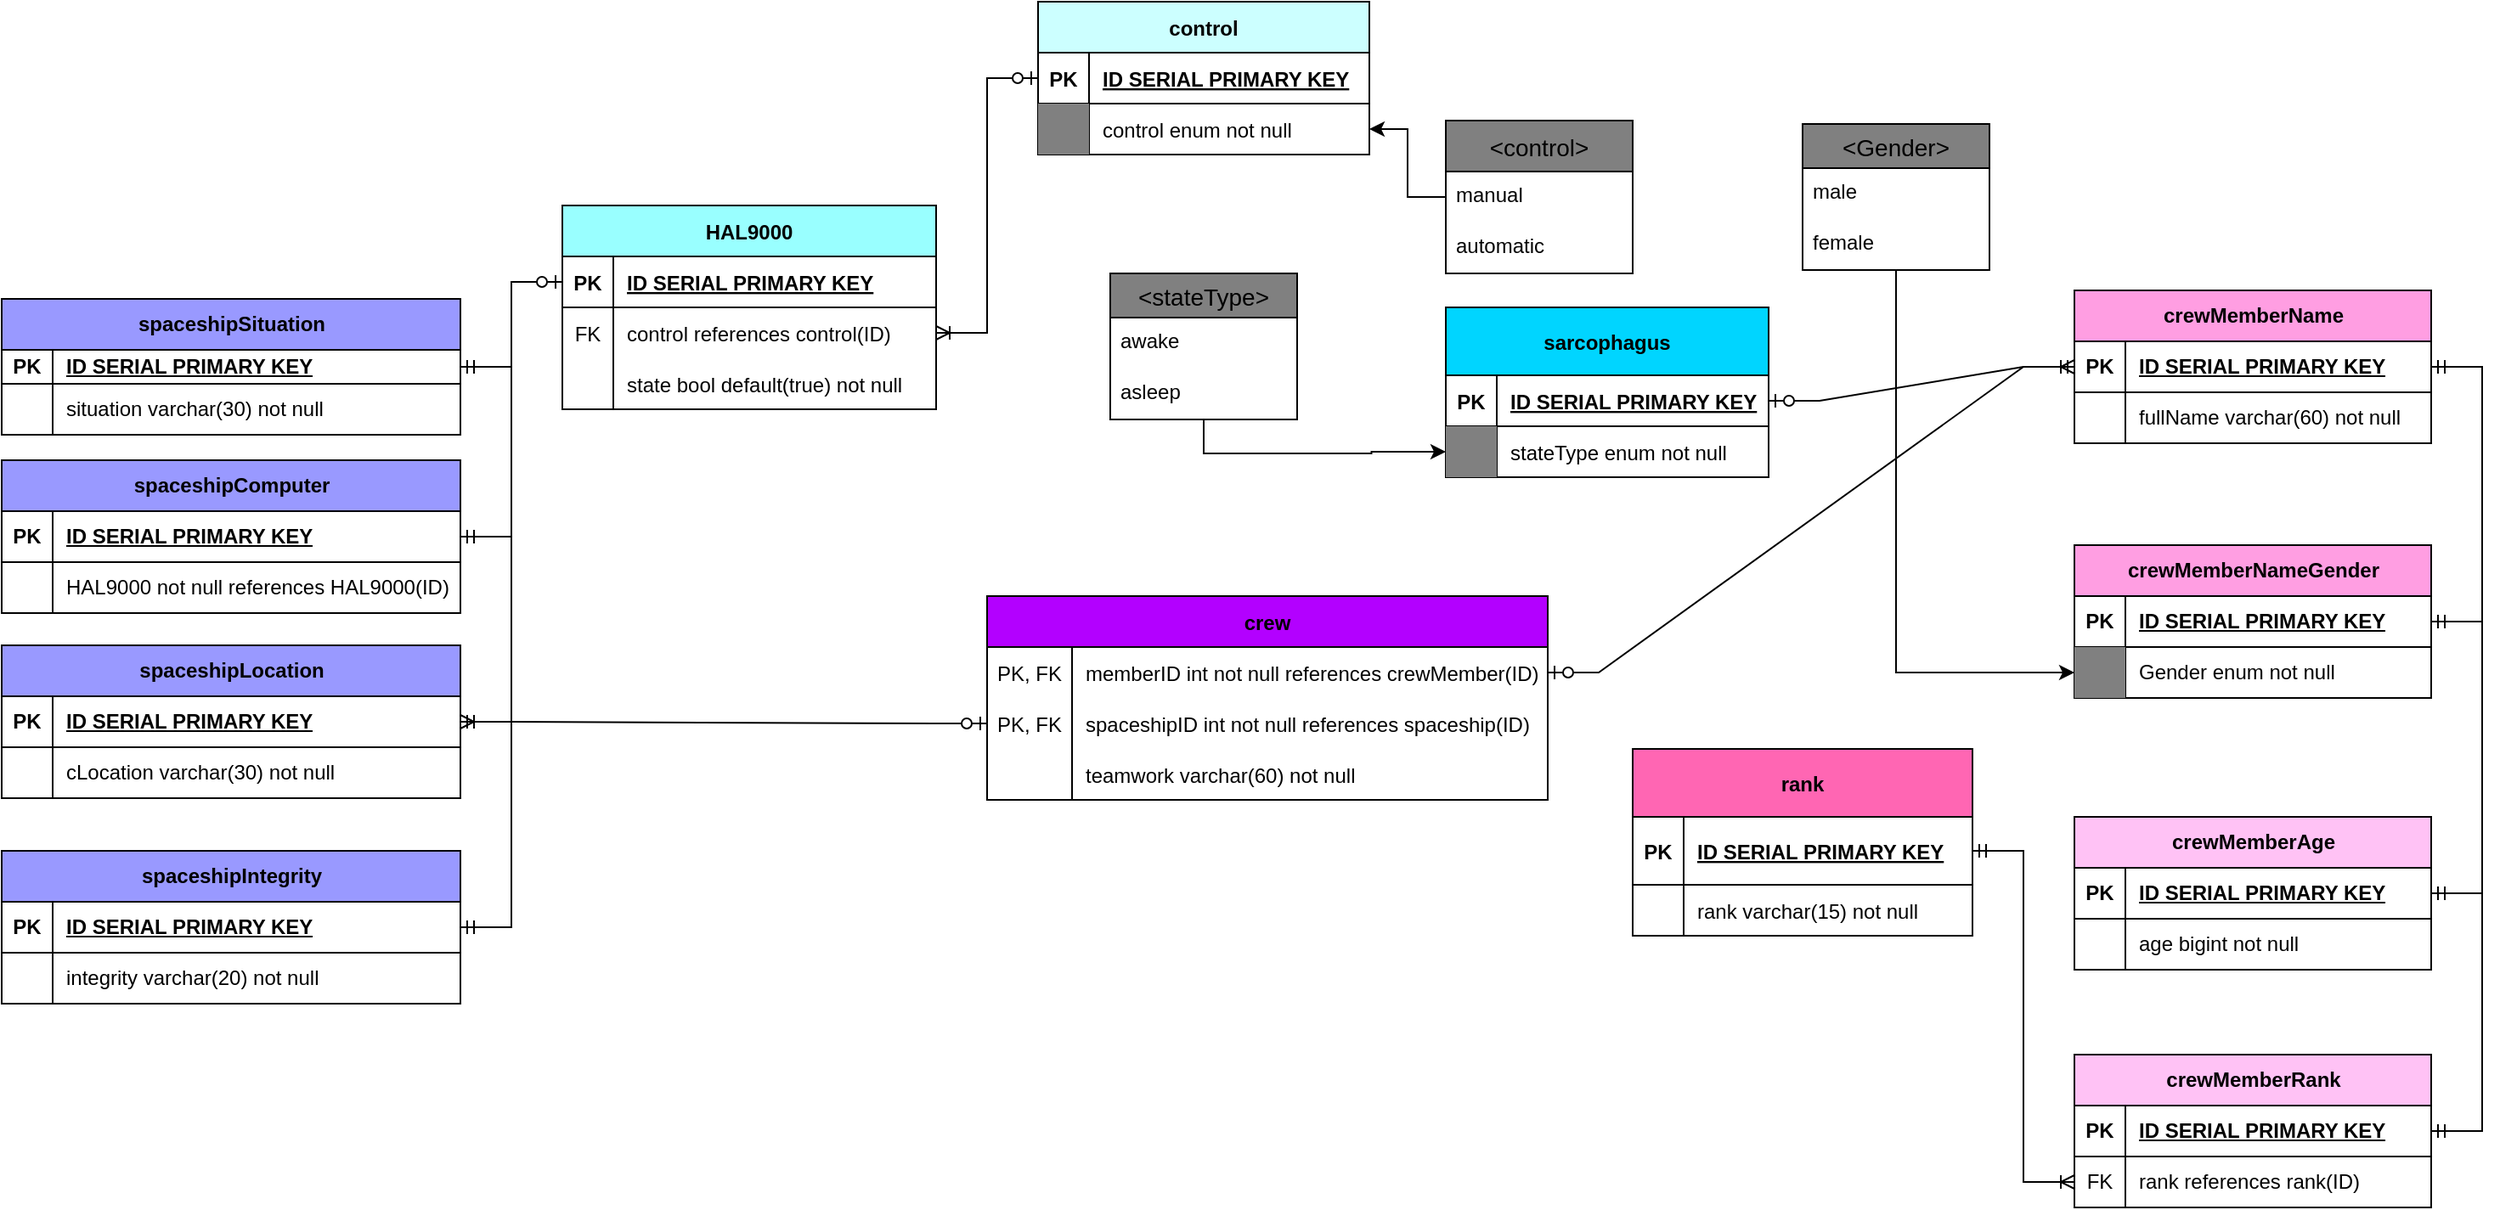 <mxfile version="21.3.0" type="device">
  <diagram id="R2lEEEUBdFMjLlhIrx00" name="Page-1">
    <mxGraphModel dx="2835" dy="832" grid="1" gridSize="10" guides="1" tooltips="1" connect="1" arrows="1" fold="1" page="1" pageScale="1" pageWidth="850" pageHeight="1100" math="0" shadow="0" extFonts="Permanent Marker^https://fonts.googleapis.com/css?family=Permanent+Marker">
      <root>
        <mxCell id="0" />
        <mxCell id="1" parent="0" />
        <mxCell id="6zVfdoPneN80w115DaWG-91" style="edgeStyle=orthogonalEdgeStyle;rounded=0;orthogonalLoop=1;jettySize=auto;html=1;" parent="1" source="xZhlTo-qAbTUf7NO9jNa-7" target="S20peCg9NnDecUwZ20Q3-30" edge="1">
          <mxGeometry relative="1" as="geometry">
            <mxPoint x="540.0" y="375" as="targetPoint" />
          </mxGeometry>
        </mxCell>
        <mxCell id="xZhlTo-qAbTUf7NO9jNa-7" value="&lt;Gender&gt;" style="swimlane;fontStyle=0;childLayout=stackLayout;horizontal=1;startSize=26;horizontalStack=0;resizeParent=1;resizeParentMax=0;resizeLast=0;collapsible=1;marginBottom=0;align=center;fontSize=14;fillColor=#808080;" parent="1" vertex="1">
          <mxGeometry x="380" y="172" width="110" height="86" as="geometry" />
        </mxCell>
        <mxCell id="xZhlTo-qAbTUf7NO9jNa-8" value="male" style="text;strokeColor=none;fillColor=none;spacingLeft=4;spacingRight=4;overflow=hidden;rotatable=0;points=[[0,0.5],[1,0.5]];portConstraint=eastwest;fontSize=12;" parent="xZhlTo-qAbTUf7NO9jNa-7" vertex="1">
          <mxGeometry y="26" width="110" height="30" as="geometry" />
        </mxCell>
        <mxCell id="xZhlTo-qAbTUf7NO9jNa-9" value="female" style="text;strokeColor=none;fillColor=none;spacingLeft=4;spacingRight=4;overflow=hidden;rotatable=0;points=[[0,0.5],[1,0.5]];portConstraint=eastwest;fontSize=12;" parent="xZhlTo-qAbTUf7NO9jNa-7" vertex="1">
          <mxGeometry y="56" width="110" height="30" as="geometry" />
        </mxCell>
        <mxCell id="xZhlTo-qAbTUf7NO9jNa-10" value="&lt;control&gt;" style="swimlane;fontStyle=0;childLayout=stackLayout;horizontal=1;startSize=30;horizontalStack=0;resizeParent=1;resizeParentMax=0;resizeLast=0;collapsible=1;marginBottom=0;align=center;fontSize=14;fillColor=#808080;" parent="1" vertex="1">
          <mxGeometry x="170" y="170" width="110" height="90" as="geometry" />
        </mxCell>
        <mxCell id="xZhlTo-qAbTUf7NO9jNa-11" value="manual" style="text;strokeColor=none;fillColor=none;spacingLeft=4;spacingRight=4;overflow=hidden;rotatable=0;points=[[0,0.5],[1,0.5]];portConstraint=eastwest;fontSize=12;" parent="xZhlTo-qAbTUf7NO9jNa-10" vertex="1">
          <mxGeometry y="30" width="110" height="30" as="geometry" />
        </mxCell>
        <mxCell id="xZhlTo-qAbTUf7NO9jNa-12" value="automatic" style="text;strokeColor=none;fillColor=none;spacingLeft=4;spacingRight=4;overflow=hidden;rotatable=0;points=[[0,0.5],[1,0.5]];portConstraint=eastwest;fontSize=12;" parent="xZhlTo-qAbTUf7NO9jNa-10" vertex="1">
          <mxGeometry y="60" width="110" height="30" as="geometry" />
        </mxCell>
        <mxCell id="6zVfdoPneN80w115DaWG-36" value="HAL9000" style="shape=table;startSize=30;container=1;collapsible=1;childLayout=tableLayout;fixedRows=1;rowLines=0;fontStyle=1;align=center;resizeLast=1;fillColor=#99FFFF;" parent="1" vertex="1">
          <mxGeometry x="-350" y="220" width="220" height="120" as="geometry" />
        </mxCell>
        <mxCell id="6zVfdoPneN80w115DaWG-37" value="" style="shape=tableRow;horizontal=0;startSize=0;swimlaneHead=0;swimlaneBody=0;fillColor=none;collapsible=0;dropTarget=0;points=[[0,0.5],[1,0.5]];portConstraint=eastwest;top=0;left=0;right=0;bottom=1;" parent="6zVfdoPneN80w115DaWG-36" vertex="1">
          <mxGeometry y="30" width="220" height="30" as="geometry" />
        </mxCell>
        <mxCell id="6zVfdoPneN80w115DaWG-38" value="PK" style="shape=partialRectangle;connectable=0;fillColor=none;top=0;left=0;bottom=0;right=0;fontStyle=1;overflow=hidden;" parent="6zVfdoPneN80w115DaWG-37" vertex="1">
          <mxGeometry width="30" height="30" as="geometry">
            <mxRectangle width="30" height="30" as="alternateBounds" />
          </mxGeometry>
        </mxCell>
        <mxCell id="6zVfdoPneN80w115DaWG-39" value="ID SERIAL PRIMARY KEY" style="shape=partialRectangle;connectable=0;fillColor=none;top=0;left=0;bottom=0;right=0;align=left;spacingLeft=6;fontStyle=5;overflow=hidden;" parent="6zVfdoPneN80w115DaWG-37" vertex="1">
          <mxGeometry x="30" width="190" height="30" as="geometry">
            <mxRectangle width="190" height="30" as="alternateBounds" />
          </mxGeometry>
        </mxCell>
        <mxCell id="6zVfdoPneN80w115DaWG-40" value="" style="shape=tableRow;horizontal=0;startSize=0;swimlaneHead=0;swimlaneBody=0;fillColor=none;collapsible=0;dropTarget=0;points=[[0,0.5],[1,0.5]];portConstraint=eastwest;top=0;left=0;right=0;bottom=0;" parent="6zVfdoPneN80w115DaWG-36" vertex="1">
          <mxGeometry y="60" width="220" height="30" as="geometry" />
        </mxCell>
        <mxCell id="6zVfdoPneN80w115DaWG-41" value="FK" style="shape=partialRectangle;connectable=0;fillColor=none;top=0;left=0;bottom=0;right=0;editable=1;overflow=hidden;" parent="6zVfdoPneN80w115DaWG-40" vertex="1">
          <mxGeometry width="30" height="30" as="geometry">
            <mxRectangle width="30" height="30" as="alternateBounds" />
          </mxGeometry>
        </mxCell>
        <mxCell id="6zVfdoPneN80w115DaWG-42" value="control references control(ID)" style="shape=partialRectangle;connectable=0;fillColor=none;top=0;left=0;bottom=0;right=0;align=left;spacingLeft=6;overflow=hidden;" parent="6zVfdoPneN80w115DaWG-40" vertex="1">
          <mxGeometry x="30" width="190" height="30" as="geometry">
            <mxRectangle width="190" height="30" as="alternateBounds" />
          </mxGeometry>
        </mxCell>
        <mxCell id="6zVfdoPneN80w115DaWG-43" value="" style="shape=tableRow;horizontal=0;startSize=0;swimlaneHead=0;swimlaneBody=0;fillColor=none;collapsible=0;dropTarget=0;points=[[0,0.5],[1,0.5]];portConstraint=eastwest;top=0;left=0;right=0;bottom=0;" parent="6zVfdoPneN80w115DaWG-36" vertex="1">
          <mxGeometry y="90" width="220" height="30" as="geometry" />
        </mxCell>
        <mxCell id="6zVfdoPneN80w115DaWG-44" value="" style="shape=partialRectangle;connectable=0;fillColor=none;top=0;left=0;bottom=0;right=0;editable=1;overflow=hidden;" parent="6zVfdoPneN80w115DaWG-43" vertex="1">
          <mxGeometry width="30" height="30" as="geometry">
            <mxRectangle width="30" height="30" as="alternateBounds" />
          </mxGeometry>
        </mxCell>
        <mxCell id="6zVfdoPneN80w115DaWG-45" value="state bool default(true) not null" style="shape=partialRectangle;connectable=0;fillColor=none;top=0;left=0;bottom=0;right=0;align=left;spacingLeft=6;overflow=hidden;" parent="6zVfdoPneN80w115DaWG-43" vertex="1">
          <mxGeometry x="30" width="190" height="30" as="geometry">
            <mxRectangle width="190" height="30" as="alternateBounds" />
          </mxGeometry>
        </mxCell>
        <mxCell id="6zVfdoPneN80w115DaWG-46" value="sarcophagus" style="shape=table;startSize=40;container=1;collapsible=1;childLayout=tableLayout;fixedRows=1;rowLines=0;fontStyle=1;align=center;resizeLast=1;fillColor=#00D5FF;" parent="1" vertex="1">
          <mxGeometry x="170" y="280" width="190" height="100" as="geometry" />
        </mxCell>
        <mxCell id="6zVfdoPneN80w115DaWG-47" value="" style="shape=tableRow;horizontal=0;startSize=0;swimlaneHead=0;swimlaneBody=0;fillColor=none;collapsible=0;dropTarget=0;points=[[0,0.5],[1,0.5]];portConstraint=eastwest;top=0;left=0;right=0;bottom=1;" parent="6zVfdoPneN80w115DaWG-46" vertex="1">
          <mxGeometry y="40" width="190" height="30" as="geometry" />
        </mxCell>
        <mxCell id="6zVfdoPneN80w115DaWG-48" value="PK" style="shape=partialRectangle;connectable=0;fillColor=none;top=0;left=0;bottom=0;right=0;fontStyle=1;overflow=hidden;" parent="6zVfdoPneN80w115DaWG-47" vertex="1">
          <mxGeometry width="30" height="30" as="geometry">
            <mxRectangle width="30" height="30" as="alternateBounds" />
          </mxGeometry>
        </mxCell>
        <mxCell id="6zVfdoPneN80w115DaWG-49" value="ID SERIAL PRIMARY KEY" style="shape=partialRectangle;connectable=0;fillColor=none;top=0;left=0;bottom=0;right=0;align=left;spacingLeft=6;fontStyle=5;overflow=hidden;" parent="6zVfdoPneN80w115DaWG-47" vertex="1">
          <mxGeometry x="30" width="160" height="30" as="geometry">
            <mxRectangle width="160" height="30" as="alternateBounds" />
          </mxGeometry>
        </mxCell>
        <mxCell id="6zVfdoPneN80w115DaWG-50" value="" style="shape=tableRow;horizontal=0;startSize=0;swimlaneHead=0;swimlaneBody=0;fillColor=none;collapsible=0;dropTarget=0;points=[[0,0.5],[1,0.5]];portConstraint=eastwest;top=0;left=0;right=0;bottom=0;" parent="6zVfdoPneN80w115DaWG-46" vertex="1">
          <mxGeometry y="70" width="190" height="30" as="geometry" />
        </mxCell>
        <mxCell id="6zVfdoPneN80w115DaWG-51" value="" style="shape=partialRectangle;connectable=0;fillColor=#808080;top=0;left=0;bottom=0;right=0;editable=1;overflow=hidden;" parent="6zVfdoPneN80w115DaWG-50" vertex="1">
          <mxGeometry width="30" height="30" as="geometry">
            <mxRectangle width="30" height="30" as="alternateBounds" />
          </mxGeometry>
        </mxCell>
        <mxCell id="6zVfdoPneN80w115DaWG-52" value="stateType enum not null" style="shape=partialRectangle;connectable=0;fillColor=none;top=0;left=0;bottom=0;right=0;align=left;spacingLeft=6;overflow=hidden;" parent="6zVfdoPneN80w115DaWG-50" vertex="1">
          <mxGeometry x="30" width="160" height="30" as="geometry">
            <mxRectangle width="160" height="30" as="alternateBounds" />
          </mxGeometry>
        </mxCell>
        <mxCell id="6zVfdoPneN80w115DaWG-54" value="" style="edgeStyle=entityRelationEdgeStyle;fontSize=12;html=1;endArrow=ERzeroToOne;startArrow=ERmandOne;rounded=0;entryX=1;entryY=0.5;entryDx=0;entryDy=0;exitX=0;exitY=0.5;exitDx=0;exitDy=0;" parent="1" source="Hs312omg5f5EPZjkHiJJ-15" target="6zVfdoPneN80w115DaWG-47" edge="1">
          <mxGeometry width="100" height="100" relative="1" as="geometry">
            <mxPoint x="160" y="495" as="sourcePoint" />
            <mxPoint x="320" y="400" as="targetPoint" />
          </mxGeometry>
        </mxCell>
        <mxCell id="6zVfdoPneN80w115DaWG-55" value="" style="edgeStyle=entityRelationEdgeStyle;fontSize=12;html=1;endArrow=ERoneToMany;startArrow=ERzeroToOne;rounded=0;entryX=1;entryY=0.5;entryDx=0;entryDy=0;exitX=0;exitY=0.5;exitDx=0;exitDy=0;" parent="1" source="6zVfdoPneN80w115DaWG-37" target="Hs312omg5f5EPZjkHiJJ-40" edge="1">
          <mxGeometry width="100" height="100" relative="1" as="geometry">
            <mxPoint x="-300" y="440" as="sourcePoint" />
            <mxPoint x="-410" y="588" as="targetPoint" />
          </mxGeometry>
        </mxCell>
        <mxCell id="6zVfdoPneN80w115DaWG-56" value="control" style="shape=table;startSize=30;container=1;collapsible=1;childLayout=tableLayout;fixedRows=1;rowLines=0;fontStyle=1;align=center;resizeLast=1;fillColor=#CCFFFF;" parent="1" vertex="1">
          <mxGeometry x="-70" y="100" width="195" height="90" as="geometry" />
        </mxCell>
        <mxCell id="6zVfdoPneN80w115DaWG-57" value="" style="shape=tableRow;horizontal=0;startSize=0;swimlaneHead=0;swimlaneBody=0;fillColor=none;collapsible=0;dropTarget=0;points=[[0,0.5],[1,0.5]];portConstraint=eastwest;top=0;left=0;right=0;bottom=1;" parent="6zVfdoPneN80w115DaWG-56" vertex="1">
          <mxGeometry y="30" width="195" height="30" as="geometry" />
        </mxCell>
        <mxCell id="6zVfdoPneN80w115DaWG-58" value="PK" style="shape=partialRectangle;connectable=0;fillColor=none;top=0;left=0;bottom=0;right=0;fontStyle=1;overflow=hidden;" parent="6zVfdoPneN80w115DaWG-57" vertex="1">
          <mxGeometry width="30" height="30" as="geometry">
            <mxRectangle width="30" height="30" as="alternateBounds" />
          </mxGeometry>
        </mxCell>
        <mxCell id="6zVfdoPneN80w115DaWG-59" value="ID SERIAL PRIMARY KEY" style="shape=partialRectangle;connectable=0;fillColor=none;top=0;left=0;bottom=0;right=0;align=left;spacingLeft=6;fontStyle=5;overflow=hidden;" parent="6zVfdoPneN80w115DaWG-57" vertex="1">
          <mxGeometry x="30" width="165" height="30" as="geometry">
            <mxRectangle width="165" height="30" as="alternateBounds" />
          </mxGeometry>
        </mxCell>
        <mxCell id="6zVfdoPneN80w115DaWG-60" value="" style="shape=tableRow;horizontal=0;startSize=0;swimlaneHead=0;swimlaneBody=0;fillColor=none;collapsible=0;dropTarget=0;points=[[0,0.5],[1,0.5]];portConstraint=eastwest;top=0;left=0;right=0;bottom=0;" parent="6zVfdoPneN80w115DaWG-56" vertex="1">
          <mxGeometry y="60" width="195" height="30" as="geometry" />
        </mxCell>
        <mxCell id="6zVfdoPneN80w115DaWG-61" value="" style="shape=partialRectangle;connectable=0;fillColor=#808080;top=0;left=0;bottom=0;right=0;editable=1;overflow=hidden;" parent="6zVfdoPneN80w115DaWG-60" vertex="1">
          <mxGeometry width="30" height="30" as="geometry">
            <mxRectangle width="30" height="30" as="alternateBounds" />
          </mxGeometry>
        </mxCell>
        <mxCell id="6zVfdoPneN80w115DaWG-62" value="control enum not null" style="shape=partialRectangle;connectable=0;fillColor=none;top=0;left=0;bottom=0;right=0;align=left;spacingLeft=6;overflow=hidden;" parent="6zVfdoPneN80w115DaWG-60" vertex="1">
          <mxGeometry x="30" width="165" height="30" as="geometry">
            <mxRectangle width="165" height="30" as="alternateBounds" />
          </mxGeometry>
        </mxCell>
        <mxCell id="6zVfdoPneN80w115DaWG-63" value="" style="edgeStyle=entityRelationEdgeStyle;fontSize=12;html=1;endArrow=ERoneToMany;startArrow=ERzeroToOne;rounded=0;exitX=0;exitY=0.5;exitDx=0;exitDy=0;entryX=1;entryY=0.5;entryDx=0;entryDy=0;" parent="1" source="6zVfdoPneN80w115DaWG-57" target="6zVfdoPneN80w115DaWG-40" edge="1">
          <mxGeometry width="100" height="100" relative="1" as="geometry">
            <mxPoint x="-315" y="725" as="sourcePoint" />
            <mxPoint x="-300" y="470" as="targetPoint" />
          </mxGeometry>
        </mxCell>
        <mxCell id="6zVfdoPneN80w115DaWG-64" value="" style="edgeStyle=entityRelationEdgeStyle;fontSize=12;html=1;endArrow=ERoneToMany;startArrow=ERmandOne;rounded=0;exitX=1;exitY=0.5;exitDx=0;exitDy=0;entryX=0;entryY=0.5;entryDx=0;entryDy=0;" parent="1" source="6zVfdoPneN80w115DaWG-66" target="S20peCg9NnDecUwZ20Q3-9" edge="1">
          <mxGeometry width="100" height="100" relative="1" as="geometry">
            <mxPoint x="480" y="770" as="sourcePoint" />
            <mxPoint x="150" y="615" as="targetPoint" />
          </mxGeometry>
        </mxCell>
        <mxCell id="6zVfdoPneN80w115DaWG-65" value="rank" style="shape=table;startSize=40;container=1;collapsible=1;childLayout=tableLayout;fixedRows=1;rowLines=0;fontStyle=1;align=center;resizeLast=1;fillColor=#FF66B3;" parent="1" vertex="1">
          <mxGeometry x="280" y="540" width="200" height="110" as="geometry" />
        </mxCell>
        <mxCell id="6zVfdoPneN80w115DaWG-66" value="" style="shape=tableRow;horizontal=0;startSize=0;swimlaneHead=0;swimlaneBody=0;fillColor=none;collapsible=0;dropTarget=0;points=[[0,0.5],[1,0.5]];portConstraint=eastwest;top=0;left=0;right=0;bottom=1;" parent="6zVfdoPneN80w115DaWG-65" vertex="1">
          <mxGeometry y="40" width="200" height="40" as="geometry" />
        </mxCell>
        <mxCell id="6zVfdoPneN80w115DaWG-67" value="PK" style="shape=partialRectangle;connectable=0;fillColor=none;top=0;left=0;bottom=0;right=0;fontStyle=1;overflow=hidden;" parent="6zVfdoPneN80w115DaWG-66" vertex="1">
          <mxGeometry width="30" height="40" as="geometry">
            <mxRectangle width="30" height="40" as="alternateBounds" />
          </mxGeometry>
        </mxCell>
        <mxCell id="6zVfdoPneN80w115DaWG-68" value="ID SERIAL PRIMARY KEY" style="shape=partialRectangle;connectable=0;fillColor=none;top=0;left=0;bottom=0;right=0;align=left;spacingLeft=6;fontStyle=5;overflow=hidden;" parent="6zVfdoPneN80w115DaWG-66" vertex="1">
          <mxGeometry x="30" width="170" height="40" as="geometry">
            <mxRectangle width="170" height="40" as="alternateBounds" />
          </mxGeometry>
        </mxCell>
        <mxCell id="6zVfdoPneN80w115DaWG-69" value="" style="shape=tableRow;horizontal=0;startSize=0;swimlaneHead=0;swimlaneBody=0;fillColor=none;collapsible=0;dropTarget=0;points=[[0,0.5],[1,0.5]];portConstraint=eastwest;top=0;left=0;right=0;bottom=0;" parent="6zVfdoPneN80w115DaWG-65" vertex="1">
          <mxGeometry y="80" width="200" height="30" as="geometry" />
        </mxCell>
        <mxCell id="6zVfdoPneN80w115DaWG-70" value="" style="shape=partialRectangle;connectable=0;fillColor=none;top=0;left=0;bottom=0;right=0;editable=1;overflow=hidden;" parent="6zVfdoPneN80w115DaWG-69" vertex="1">
          <mxGeometry width="30" height="30" as="geometry">
            <mxRectangle width="30" height="30" as="alternateBounds" />
          </mxGeometry>
        </mxCell>
        <mxCell id="6zVfdoPneN80w115DaWG-71" value="rank varchar(15) not null" style="shape=partialRectangle;connectable=0;fillColor=none;top=0;left=0;bottom=0;right=0;align=left;spacingLeft=6;overflow=hidden;" parent="6zVfdoPneN80w115DaWG-69" vertex="1">
          <mxGeometry x="30" width="170" height="30" as="geometry">
            <mxRectangle width="170" height="30" as="alternateBounds" />
          </mxGeometry>
        </mxCell>
        <mxCell id="6zVfdoPneN80w115DaWG-72" value="crew" style="shape=table;startSize=30;container=1;collapsible=1;childLayout=tableLayout;fixedRows=1;rowLines=0;fontStyle=1;align=center;resizeLast=1;fillColor=#B300FF;" parent="1" vertex="1">
          <mxGeometry x="-100" y="450" width="330" height="120" as="geometry" />
        </mxCell>
        <mxCell id="6zVfdoPneN80w115DaWG-76" value="" style="shape=tableRow;horizontal=0;startSize=0;swimlaneHead=0;swimlaneBody=0;fillColor=none;collapsible=0;dropTarget=0;points=[[0,0.5],[1,0.5]];portConstraint=eastwest;top=0;left=0;right=0;bottom=0;" parent="6zVfdoPneN80w115DaWG-72" vertex="1">
          <mxGeometry y="30" width="330" height="30" as="geometry" />
        </mxCell>
        <mxCell id="6zVfdoPneN80w115DaWG-77" value="PK, FK" style="shape=partialRectangle;connectable=0;fillColor=none;top=0;left=0;bottom=0;right=0;editable=1;overflow=hidden;" parent="6zVfdoPneN80w115DaWG-76" vertex="1">
          <mxGeometry width="50" height="30" as="geometry">
            <mxRectangle width="50" height="30" as="alternateBounds" />
          </mxGeometry>
        </mxCell>
        <mxCell id="6zVfdoPneN80w115DaWG-78" value="memberID int not null references crewMember(ID)" style="shape=partialRectangle;connectable=0;fillColor=none;top=0;left=0;bottom=0;right=0;align=left;spacingLeft=6;overflow=hidden;" parent="6zVfdoPneN80w115DaWG-76" vertex="1">
          <mxGeometry x="50" width="280" height="30" as="geometry">
            <mxRectangle width="280" height="30" as="alternateBounds" />
          </mxGeometry>
        </mxCell>
        <mxCell id="6zVfdoPneN80w115DaWG-79" value="" style="shape=tableRow;horizontal=0;startSize=0;swimlaneHead=0;swimlaneBody=0;fillColor=none;collapsible=0;dropTarget=0;points=[[0,0.5],[1,0.5]];portConstraint=eastwest;top=0;left=0;right=0;bottom=0;" parent="6zVfdoPneN80w115DaWG-72" vertex="1">
          <mxGeometry y="60" width="330" height="30" as="geometry" />
        </mxCell>
        <mxCell id="6zVfdoPneN80w115DaWG-80" value="PK, FK" style="shape=partialRectangle;connectable=0;fillColor=none;top=0;left=0;bottom=0;right=0;editable=1;overflow=hidden;" parent="6zVfdoPneN80w115DaWG-79" vertex="1">
          <mxGeometry width="50" height="30" as="geometry">
            <mxRectangle width="50" height="30" as="alternateBounds" />
          </mxGeometry>
        </mxCell>
        <mxCell id="6zVfdoPneN80w115DaWG-81" value="spaceshipID int not null references spaceship(ID)" style="shape=partialRectangle;connectable=0;fillColor=none;top=0;left=0;bottom=0;right=0;align=left;spacingLeft=6;overflow=hidden;" parent="6zVfdoPneN80w115DaWG-79" vertex="1">
          <mxGeometry x="50" width="280" height="30" as="geometry">
            <mxRectangle width="280" height="30" as="alternateBounds" />
          </mxGeometry>
        </mxCell>
        <mxCell id="6zVfdoPneN80w115DaWG-82" value="" style="shape=tableRow;horizontal=0;startSize=0;swimlaneHead=0;swimlaneBody=0;fillColor=none;collapsible=0;dropTarget=0;points=[[0,0.5],[1,0.5]];portConstraint=eastwest;top=0;left=0;right=0;bottom=0;" parent="6zVfdoPneN80w115DaWG-72" vertex="1">
          <mxGeometry y="90" width="330" height="30" as="geometry" />
        </mxCell>
        <mxCell id="6zVfdoPneN80w115DaWG-83" value="" style="shape=partialRectangle;connectable=0;fillColor=none;top=0;left=0;bottom=0;right=0;editable=1;overflow=hidden;" parent="6zVfdoPneN80w115DaWG-82" vertex="1">
          <mxGeometry width="50" height="30" as="geometry">
            <mxRectangle width="50" height="30" as="alternateBounds" />
          </mxGeometry>
        </mxCell>
        <mxCell id="6zVfdoPneN80w115DaWG-84" value="teamwork varchar(60) not null" style="shape=partialRectangle;connectable=0;fillColor=none;top=0;left=0;bottom=0;right=0;align=left;spacingLeft=6;overflow=hidden;" parent="6zVfdoPneN80w115DaWG-82" vertex="1">
          <mxGeometry x="50" width="280" height="30" as="geometry">
            <mxRectangle width="280" height="30" as="alternateBounds" />
          </mxGeometry>
        </mxCell>
        <mxCell id="6zVfdoPneN80w115DaWG-85" value="" style="edgeStyle=entityRelationEdgeStyle;fontSize=12;html=1;endArrow=ERzeroToOne;startArrow=ERmandOne;rounded=0;entryX=0;entryY=0.5;entryDx=0;entryDy=0;exitX=1;exitY=0.5;exitDx=0;exitDy=0;" parent="1" source="Hs312omg5f5EPZjkHiJJ-41" target="6zVfdoPneN80w115DaWG-79" edge="1">
          <mxGeometry width="100" height="100" relative="1" as="geometry">
            <mxPoint x="-500" y="505" as="sourcePoint" />
            <mxPoint x="-330" y="520" as="targetPoint" />
          </mxGeometry>
        </mxCell>
        <mxCell id="6zVfdoPneN80w115DaWG-86" value="" style="edgeStyle=entityRelationEdgeStyle;fontSize=12;html=1;endArrow=ERoneToMany;startArrow=ERzeroToOne;rounded=0;entryX=0;entryY=0.5;entryDx=0;entryDy=0;exitX=1;exitY=0.5;exitDx=0;exitDy=0;" parent="1" source="6zVfdoPneN80w115DaWG-76" target="Hs312omg5f5EPZjkHiJJ-15" edge="1">
          <mxGeometry width="100" height="100" relative="1" as="geometry">
            <mxPoint y="495" as="sourcePoint" />
            <mxPoint x="540" y="280" as="targetPoint" />
          </mxGeometry>
        </mxCell>
        <mxCell id="6zVfdoPneN80w115DaWG-90" style="edgeStyle=orthogonalEdgeStyle;rounded=0;orthogonalLoop=1;jettySize=auto;html=1;entryX=0;entryY=0.5;entryDx=0;entryDy=0;" parent="1" source="xZhlTo-qAbTUf7NO9jNa-1" target="6zVfdoPneN80w115DaWG-50" edge="1">
          <mxGeometry relative="1" as="geometry" />
        </mxCell>
        <mxCell id="xZhlTo-qAbTUf7NO9jNa-1" value="&lt;stateType&gt;" style="swimlane;fontStyle=0;childLayout=stackLayout;horizontal=1;startSize=26;horizontalStack=0;resizeParent=1;resizeParentMax=0;resizeLast=0;collapsible=1;marginBottom=0;align=center;fontSize=14;fillColor=#808080;" parent="1" vertex="1">
          <mxGeometry x="-27.5" y="260" width="110" height="86" as="geometry" />
        </mxCell>
        <mxCell id="xZhlTo-qAbTUf7NO9jNa-2" value="awake" style="text;strokeColor=none;fillColor=none;spacingLeft=4;spacingRight=4;overflow=hidden;rotatable=0;points=[[0,0.5],[1,0.5]];portConstraint=eastwest;fontSize=12;" parent="xZhlTo-qAbTUf7NO9jNa-1" vertex="1">
          <mxGeometry y="26" width="110" height="30" as="geometry" />
        </mxCell>
        <mxCell id="xZhlTo-qAbTUf7NO9jNa-3" value="asleep" style="text;strokeColor=none;fillColor=none;spacingLeft=4;spacingRight=4;overflow=hidden;rotatable=0;points=[[0,0.5],[1,0.5]];portConstraint=eastwest;fontSize=12;" parent="xZhlTo-qAbTUf7NO9jNa-1" vertex="1">
          <mxGeometry y="56" width="110" height="30" as="geometry" />
        </mxCell>
        <mxCell id="6zVfdoPneN80w115DaWG-89" style="edgeStyle=orthogonalEdgeStyle;rounded=0;orthogonalLoop=1;jettySize=auto;html=1;entryX=1;entryY=0.5;entryDx=0;entryDy=0;exitX=0;exitY=0.5;exitDx=0;exitDy=0;" parent="1" source="xZhlTo-qAbTUf7NO9jNa-11" target="6zVfdoPneN80w115DaWG-60" edge="1">
          <mxGeometry relative="1" as="geometry" />
        </mxCell>
        <mxCell id="Hs312omg5f5EPZjkHiJJ-14" value="crewMemberName" style="shape=table;startSize=30;container=1;collapsible=1;childLayout=tableLayout;fixedRows=1;rowLines=0;fontStyle=1;align=center;resizeLast=1;html=1;fillColor=#FF9EE2;" parent="1" vertex="1">
          <mxGeometry x="540" y="270" width="210" height="90" as="geometry" />
        </mxCell>
        <mxCell id="Hs312omg5f5EPZjkHiJJ-15" value="" style="shape=tableRow;horizontal=0;startSize=0;swimlaneHead=0;swimlaneBody=0;fillColor=none;collapsible=0;dropTarget=0;points=[[0,0.5],[1,0.5]];portConstraint=eastwest;top=0;left=0;right=0;bottom=1;" parent="Hs312omg5f5EPZjkHiJJ-14" vertex="1">
          <mxGeometry y="30" width="210" height="30" as="geometry" />
        </mxCell>
        <mxCell id="Hs312omg5f5EPZjkHiJJ-16" value="PK" style="shape=partialRectangle;connectable=0;fillColor=none;top=0;left=0;bottom=0;right=0;fontStyle=1;overflow=hidden;whiteSpace=wrap;html=1;" parent="Hs312omg5f5EPZjkHiJJ-15" vertex="1">
          <mxGeometry width="30" height="30" as="geometry">
            <mxRectangle width="30" height="30" as="alternateBounds" />
          </mxGeometry>
        </mxCell>
        <mxCell id="Hs312omg5f5EPZjkHiJJ-17" value="ID SERIAL PRIMARY KEY" style="shape=partialRectangle;connectable=0;fillColor=none;top=0;left=0;bottom=0;right=0;align=left;spacingLeft=6;fontStyle=5;overflow=hidden;whiteSpace=wrap;html=1;" parent="Hs312omg5f5EPZjkHiJJ-15" vertex="1">
          <mxGeometry x="30" width="180" height="30" as="geometry">
            <mxRectangle width="180" height="30" as="alternateBounds" />
          </mxGeometry>
        </mxCell>
        <mxCell id="Hs312omg5f5EPZjkHiJJ-18" value="" style="shape=tableRow;horizontal=0;startSize=0;swimlaneHead=0;swimlaneBody=0;fillColor=none;collapsible=0;dropTarget=0;points=[[0,0.5],[1,0.5]];portConstraint=eastwest;top=0;left=0;right=0;bottom=0;" parent="Hs312omg5f5EPZjkHiJJ-14" vertex="1">
          <mxGeometry y="60" width="210" height="30" as="geometry" />
        </mxCell>
        <mxCell id="Hs312omg5f5EPZjkHiJJ-19" value="" style="shape=partialRectangle;connectable=0;fillColor=none;top=0;left=0;bottom=0;right=0;editable=1;overflow=hidden;whiteSpace=wrap;html=1;" parent="Hs312omg5f5EPZjkHiJJ-18" vertex="1">
          <mxGeometry width="30" height="30" as="geometry">
            <mxRectangle width="30" height="30" as="alternateBounds" />
          </mxGeometry>
        </mxCell>
        <mxCell id="Hs312omg5f5EPZjkHiJJ-20" value="fullName varchar(60) not null" style="shape=partialRectangle;connectable=0;fillColor=none;top=0;left=0;bottom=0;right=0;align=left;spacingLeft=6;overflow=hidden;whiteSpace=wrap;html=1;" parent="Hs312omg5f5EPZjkHiJJ-18" vertex="1">
          <mxGeometry x="30" width="180" height="30" as="geometry">
            <mxRectangle width="180" height="30" as="alternateBounds" />
          </mxGeometry>
        </mxCell>
        <mxCell id="Hs312omg5f5EPZjkHiJJ-27" value="crewMemberRank" style="shape=table;startSize=30;container=1;collapsible=1;childLayout=tableLayout;fixedRows=1;rowLines=0;fontStyle=1;align=center;resizeLast=1;html=1;fillColor=#FFC2F5;" parent="1" vertex="1">
          <mxGeometry x="540" y="720" width="210" height="90" as="geometry" />
        </mxCell>
        <mxCell id="Hs312omg5f5EPZjkHiJJ-28" value="" style="shape=tableRow;horizontal=0;startSize=0;swimlaneHead=0;swimlaneBody=0;fillColor=none;collapsible=0;dropTarget=0;points=[[0,0.5],[1,0.5]];portConstraint=eastwest;top=0;left=0;right=0;bottom=1;" parent="Hs312omg5f5EPZjkHiJJ-27" vertex="1">
          <mxGeometry y="30" width="210" height="30" as="geometry" />
        </mxCell>
        <mxCell id="Hs312omg5f5EPZjkHiJJ-29" value="PK" style="shape=partialRectangle;connectable=0;fillColor=none;top=0;left=0;bottom=0;right=0;fontStyle=1;overflow=hidden;whiteSpace=wrap;html=1;" parent="Hs312omg5f5EPZjkHiJJ-28" vertex="1">
          <mxGeometry width="30" height="30" as="geometry">
            <mxRectangle width="30" height="30" as="alternateBounds" />
          </mxGeometry>
        </mxCell>
        <mxCell id="Hs312omg5f5EPZjkHiJJ-30" value="ID SERIAL PRIMARY KEY" style="shape=partialRectangle;connectable=0;fillColor=none;top=0;left=0;bottom=0;right=0;align=left;spacingLeft=6;fontStyle=5;overflow=hidden;whiteSpace=wrap;html=1;" parent="Hs312omg5f5EPZjkHiJJ-28" vertex="1">
          <mxGeometry x="30" width="180" height="30" as="geometry">
            <mxRectangle width="180" height="30" as="alternateBounds" />
          </mxGeometry>
        </mxCell>
        <mxCell id="S20peCg9NnDecUwZ20Q3-9" value="" style="shape=tableRow;horizontal=0;startSize=0;swimlaneHead=0;swimlaneBody=0;fillColor=none;collapsible=0;dropTarget=0;points=[[0,0.5],[1,0.5]];portConstraint=eastwest;top=0;left=0;right=0;bottom=0;" parent="Hs312omg5f5EPZjkHiJJ-27" vertex="1">
          <mxGeometry y="60" width="210" height="30" as="geometry" />
        </mxCell>
        <mxCell id="S20peCg9NnDecUwZ20Q3-10" value="FK" style="shape=partialRectangle;connectable=0;fillColor=none;top=0;left=0;bottom=0;right=0;editable=1;overflow=hidden;whiteSpace=wrap;html=1;" parent="S20peCg9NnDecUwZ20Q3-9" vertex="1">
          <mxGeometry width="30" height="30" as="geometry">
            <mxRectangle width="30" height="30" as="alternateBounds" />
          </mxGeometry>
        </mxCell>
        <mxCell id="S20peCg9NnDecUwZ20Q3-11" value="rank references rank(ID)" style="shape=partialRectangle;connectable=0;fillColor=none;top=0;left=0;bottom=0;right=0;align=left;spacingLeft=6;overflow=hidden;whiteSpace=wrap;html=1;" parent="S20peCg9NnDecUwZ20Q3-9" vertex="1">
          <mxGeometry x="30" width="180" height="30" as="geometry">
            <mxRectangle width="180" height="30" as="alternateBounds" />
          </mxGeometry>
        </mxCell>
        <mxCell id="Hs312omg5f5EPZjkHiJJ-40" value="spaceshipLocation" style="shape=table;startSize=30;container=1;collapsible=1;childLayout=tableLayout;fixedRows=1;rowLines=0;fontStyle=1;align=center;resizeLast=1;html=1;fillColor=#9999FF;" parent="1" vertex="1">
          <mxGeometry x="-680" y="479" width="270" height="90" as="geometry" />
        </mxCell>
        <mxCell id="Hs312omg5f5EPZjkHiJJ-41" value="" style="shape=tableRow;horizontal=0;startSize=0;swimlaneHead=0;swimlaneBody=0;fillColor=none;collapsible=0;dropTarget=0;points=[[0,0.5],[1,0.5]];portConstraint=eastwest;top=0;left=0;right=0;bottom=1;" parent="Hs312omg5f5EPZjkHiJJ-40" vertex="1">
          <mxGeometry y="30" width="270" height="30" as="geometry" />
        </mxCell>
        <mxCell id="Hs312omg5f5EPZjkHiJJ-42" value="PK" style="shape=partialRectangle;connectable=0;fillColor=none;top=0;left=0;bottom=0;right=0;fontStyle=1;overflow=hidden;whiteSpace=wrap;html=1;" parent="Hs312omg5f5EPZjkHiJJ-41" vertex="1">
          <mxGeometry width="30" height="30" as="geometry">
            <mxRectangle width="30" height="30" as="alternateBounds" />
          </mxGeometry>
        </mxCell>
        <mxCell id="Hs312omg5f5EPZjkHiJJ-43" value="ID SERIAL PRIMARY KEY" style="shape=partialRectangle;connectable=0;fillColor=none;top=0;left=0;bottom=0;right=0;align=left;spacingLeft=6;fontStyle=5;overflow=hidden;whiteSpace=wrap;html=1;" parent="Hs312omg5f5EPZjkHiJJ-41" vertex="1">
          <mxGeometry x="30" width="240" height="30" as="geometry">
            <mxRectangle width="240" height="30" as="alternateBounds" />
          </mxGeometry>
        </mxCell>
        <mxCell id="Hs312omg5f5EPZjkHiJJ-44" value="" style="shape=tableRow;horizontal=0;startSize=0;swimlaneHead=0;swimlaneBody=0;fillColor=none;collapsible=0;dropTarget=0;points=[[0,0.5],[1,0.5]];portConstraint=eastwest;top=0;left=0;right=0;bottom=0;" parent="Hs312omg5f5EPZjkHiJJ-40" vertex="1">
          <mxGeometry y="60" width="270" height="30" as="geometry" />
        </mxCell>
        <mxCell id="Hs312omg5f5EPZjkHiJJ-45" value="" style="shape=partialRectangle;connectable=0;fillColor=none;top=0;left=0;bottom=0;right=0;editable=1;overflow=hidden;whiteSpace=wrap;html=1;" parent="Hs312omg5f5EPZjkHiJJ-44" vertex="1">
          <mxGeometry width="30" height="30" as="geometry">
            <mxRectangle width="30" height="30" as="alternateBounds" />
          </mxGeometry>
        </mxCell>
        <mxCell id="Hs312omg5f5EPZjkHiJJ-46" value="cLocation varchar(30) not null" style="shape=partialRectangle;connectable=0;fillColor=none;top=0;left=0;bottom=0;right=0;align=left;spacingLeft=6;overflow=hidden;whiteSpace=wrap;html=1;" parent="Hs312omg5f5EPZjkHiJJ-44" vertex="1">
          <mxGeometry x="30" width="240" height="30" as="geometry">
            <mxRectangle width="240" height="30" as="alternateBounds" />
          </mxGeometry>
        </mxCell>
        <mxCell id="Hs312omg5f5EPZjkHiJJ-54" value="spaceshipSituation" style="shape=table;startSize=30;container=1;collapsible=1;childLayout=tableLayout;fixedRows=1;rowLines=0;fontStyle=1;align=center;resizeLast=1;html=1;fillColor=#9999FF;" parent="1" vertex="1">
          <mxGeometry x="-680" y="275" width="270" height="80" as="geometry" />
        </mxCell>
        <mxCell id="Hs312omg5f5EPZjkHiJJ-55" value="" style="shape=tableRow;horizontal=0;startSize=0;swimlaneHead=0;swimlaneBody=0;fillColor=none;collapsible=0;dropTarget=0;points=[[0,0.5],[1,0.5]];portConstraint=eastwest;top=0;left=0;right=0;bottom=1;" parent="Hs312omg5f5EPZjkHiJJ-54" vertex="1">
          <mxGeometry y="30" width="270" height="20" as="geometry" />
        </mxCell>
        <mxCell id="Hs312omg5f5EPZjkHiJJ-56" value="PK" style="shape=partialRectangle;connectable=0;fillColor=none;top=0;left=0;bottom=0;right=0;fontStyle=1;overflow=hidden;whiteSpace=wrap;html=1;" parent="Hs312omg5f5EPZjkHiJJ-55" vertex="1">
          <mxGeometry width="30" height="20" as="geometry">
            <mxRectangle width="30" height="20" as="alternateBounds" />
          </mxGeometry>
        </mxCell>
        <mxCell id="Hs312omg5f5EPZjkHiJJ-57" value="ID SERIAL PRIMARY KEY" style="shape=partialRectangle;connectable=0;fillColor=none;top=0;left=0;bottom=0;right=0;align=left;spacingLeft=6;fontStyle=5;overflow=hidden;whiteSpace=wrap;html=1;" parent="Hs312omg5f5EPZjkHiJJ-55" vertex="1">
          <mxGeometry x="30" width="240" height="20" as="geometry">
            <mxRectangle width="240" height="20" as="alternateBounds" />
          </mxGeometry>
        </mxCell>
        <mxCell id="Hs312omg5f5EPZjkHiJJ-58" value="" style="shape=tableRow;horizontal=0;startSize=0;swimlaneHead=0;swimlaneBody=0;fillColor=none;collapsible=0;dropTarget=0;points=[[0,0.5],[1,0.5]];portConstraint=eastwest;top=0;left=0;right=0;bottom=0;" parent="Hs312omg5f5EPZjkHiJJ-54" vertex="1">
          <mxGeometry y="50" width="270" height="30" as="geometry" />
        </mxCell>
        <mxCell id="Hs312omg5f5EPZjkHiJJ-59" value="" style="shape=partialRectangle;connectable=0;fillColor=none;top=0;left=0;bottom=0;right=0;editable=1;overflow=hidden;whiteSpace=wrap;html=1;" parent="Hs312omg5f5EPZjkHiJJ-58" vertex="1">
          <mxGeometry width="30" height="30" as="geometry">
            <mxRectangle width="30" height="30" as="alternateBounds" />
          </mxGeometry>
        </mxCell>
        <mxCell id="Hs312omg5f5EPZjkHiJJ-60" value="situation varchar(30) not null" style="shape=partialRectangle;connectable=0;fillColor=none;top=0;left=0;bottom=0;right=0;align=left;spacingLeft=6;overflow=hidden;whiteSpace=wrap;html=1;" parent="Hs312omg5f5EPZjkHiJJ-58" vertex="1">
          <mxGeometry x="30" width="240" height="30" as="geometry">
            <mxRectangle width="240" height="30" as="alternateBounds" />
          </mxGeometry>
        </mxCell>
        <mxCell id="S20peCg9NnDecUwZ20Q3-8" value="" style="edgeStyle=entityRelationEdgeStyle;fontSize=12;html=1;endArrow=ERmandOne;startArrow=ERmandOne;rounded=0;exitX=1;exitY=0.5;exitDx=0;exitDy=0;entryX=1;entryY=0.5;entryDx=0;entryDy=0;" parent="1" source="Hs312omg5f5EPZjkHiJJ-55" target="Hs312omg5f5EPZjkHiJJ-41" edge="1">
          <mxGeometry width="100" height="100" relative="1" as="geometry">
            <mxPoint x="-790" y="670" as="sourcePoint" />
            <mxPoint x="-430" y="530" as="targetPoint" />
          </mxGeometry>
        </mxCell>
        <mxCell id="S20peCg9NnDecUwZ20Q3-12" value="crewMemberAge" style="shape=table;startSize=30;container=1;collapsible=1;childLayout=tableLayout;fixedRows=1;rowLines=0;fontStyle=1;align=center;resizeLast=1;html=1;fillColor=#FFC2F5;" parent="1" vertex="1">
          <mxGeometry x="540" y="580" width="210" height="90" as="geometry" />
        </mxCell>
        <mxCell id="S20peCg9NnDecUwZ20Q3-13" value="" style="shape=tableRow;horizontal=0;startSize=0;swimlaneHead=0;swimlaneBody=0;fillColor=none;collapsible=0;dropTarget=0;points=[[0,0.5],[1,0.5]];portConstraint=eastwest;top=0;left=0;right=0;bottom=1;" parent="S20peCg9NnDecUwZ20Q3-12" vertex="1">
          <mxGeometry y="30" width="210" height="30" as="geometry" />
        </mxCell>
        <mxCell id="S20peCg9NnDecUwZ20Q3-14" value="PK" style="shape=partialRectangle;connectable=0;fillColor=none;top=0;left=0;bottom=0;right=0;fontStyle=1;overflow=hidden;whiteSpace=wrap;html=1;" parent="S20peCg9NnDecUwZ20Q3-13" vertex="1">
          <mxGeometry width="30" height="30" as="geometry">
            <mxRectangle width="30" height="30" as="alternateBounds" />
          </mxGeometry>
        </mxCell>
        <mxCell id="S20peCg9NnDecUwZ20Q3-15" value="ID SERIAL PRIMARY KEY" style="shape=partialRectangle;connectable=0;fillColor=none;top=0;left=0;bottom=0;right=0;align=left;spacingLeft=6;fontStyle=5;overflow=hidden;whiteSpace=wrap;html=1;" parent="S20peCg9NnDecUwZ20Q3-13" vertex="1">
          <mxGeometry x="30" width="180" height="30" as="geometry">
            <mxRectangle width="180" height="30" as="alternateBounds" />
          </mxGeometry>
        </mxCell>
        <mxCell id="S20peCg9NnDecUwZ20Q3-16" value="" style="shape=tableRow;horizontal=0;startSize=0;swimlaneHead=0;swimlaneBody=0;fillColor=none;collapsible=0;dropTarget=0;points=[[0,0.5],[1,0.5]];portConstraint=eastwest;top=0;left=0;right=0;bottom=0;" parent="S20peCg9NnDecUwZ20Q3-12" vertex="1">
          <mxGeometry y="60" width="210" height="30" as="geometry" />
        </mxCell>
        <mxCell id="S20peCg9NnDecUwZ20Q3-17" value="" style="shape=partialRectangle;connectable=0;fillColor=none;top=0;left=0;bottom=0;right=0;editable=1;overflow=hidden;whiteSpace=wrap;html=1;" parent="S20peCg9NnDecUwZ20Q3-16" vertex="1">
          <mxGeometry width="30" height="30" as="geometry">
            <mxRectangle width="30" height="30" as="alternateBounds" />
          </mxGeometry>
        </mxCell>
        <mxCell id="S20peCg9NnDecUwZ20Q3-18" value="age bigint not null" style="shape=partialRectangle;connectable=0;fillColor=none;top=0;left=0;bottom=0;right=0;align=left;spacingLeft=6;overflow=hidden;whiteSpace=wrap;html=1;" parent="S20peCg9NnDecUwZ20Q3-16" vertex="1">
          <mxGeometry x="30" width="180" height="30" as="geometry">
            <mxRectangle width="180" height="30" as="alternateBounds" />
          </mxGeometry>
        </mxCell>
        <mxCell id="S20peCg9NnDecUwZ20Q3-22" value="" style="edgeStyle=entityRelationEdgeStyle;fontSize=12;html=1;endArrow=ERmandOne;startArrow=ERmandOne;rounded=0;entryX=1;entryY=0.5;entryDx=0;entryDy=0;exitX=1;exitY=0.5;exitDx=0;exitDy=0;" parent="1" source="Hs312omg5f5EPZjkHiJJ-28" target="S20peCg9NnDecUwZ20Q3-13" edge="1">
          <mxGeometry width="100" height="100" relative="1" as="geometry">
            <mxPoint x="760" y="635" as="sourcePoint" />
            <mxPoint x="760" y="325" as="targetPoint" />
          </mxGeometry>
        </mxCell>
        <mxCell id="S20peCg9NnDecUwZ20Q3-23" value="crewMemberNameGender" style="shape=table;startSize=30;container=1;collapsible=1;childLayout=tableLayout;fixedRows=1;rowLines=0;fontStyle=1;align=center;resizeLast=1;html=1;fillColor=#FF9EE2;" parent="1" vertex="1">
          <mxGeometry x="540" y="420" width="210" height="90" as="geometry" />
        </mxCell>
        <mxCell id="S20peCg9NnDecUwZ20Q3-24" value="" style="shape=tableRow;horizontal=0;startSize=0;swimlaneHead=0;swimlaneBody=0;fillColor=none;collapsible=0;dropTarget=0;points=[[0,0.5],[1,0.5]];portConstraint=eastwest;top=0;left=0;right=0;bottom=1;" parent="S20peCg9NnDecUwZ20Q3-23" vertex="1">
          <mxGeometry y="30" width="210" height="30" as="geometry" />
        </mxCell>
        <mxCell id="S20peCg9NnDecUwZ20Q3-25" value="PK" style="shape=partialRectangle;connectable=0;fillColor=none;top=0;left=0;bottom=0;right=0;fontStyle=1;overflow=hidden;whiteSpace=wrap;html=1;" parent="S20peCg9NnDecUwZ20Q3-24" vertex="1">
          <mxGeometry width="30" height="30" as="geometry">
            <mxRectangle width="30" height="30" as="alternateBounds" />
          </mxGeometry>
        </mxCell>
        <mxCell id="S20peCg9NnDecUwZ20Q3-26" value="ID SERIAL PRIMARY KEY" style="shape=partialRectangle;connectable=0;fillColor=none;top=0;left=0;bottom=0;right=0;align=left;spacingLeft=6;fontStyle=5;overflow=hidden;whiteSpace=wrap;html=1;" parent="S20peCg9NnDecUwZ20Q3-24" vertex="1">
          <mxGeometry x="30" width="180" height="30" as="geometry">
            <mxRectangle width="180" height="30" as="alternateBounds" />
          </mxGeometry>
        </mxCell>
        <mxCell id="S20peCg9NnDecUwZ20Q3-30" value="" style="shape=tableRow;horizontal=0;startSize=0;swimlaneHead=0;swimlaneBody=0;fillColor=none;collapsible=0;dropTarget=0;points=[[0,0.5],[1,0.5]];portConstraint=eastwest;top=0;left=0;right=0;bottom=0;" parent="S20peCg9NnDecUwZ20Q3-23" vertex="1">
          <mxGeometry y="60" width="210" height="30" as="geometry" />
        </mxCell>
        <mxCell id="S20peCg9NnDecUwZ20Q3-31" value="" style="shape=partialRectangle;connectable=0;fillColor=#808080;top=0;left=0;bottom=0;right=0;editable=1;overflow=hidden;whiteSpace=wrap;html=1;" parent="S20peCg9NnDecUwZ20Q3-30" vertex="1">
          <mxGeometry width="30" height="30" as="geometry">
            <mxRectangle width="30" height="30" as="alternateBounds" />
          </mxGeometry>
        </mxCell>
        <mxCell id="S20peCg9NnDecUwZ20Q3-32" value="Gender enum not null" style="shape=partialRectangle;connectable=0;fillColor=none;top=0;left=0;bottom=0;right=0;align=left;spacingLeft=6;overflow=hidden;whiteSpace=wrap;html=1;" parent="S20peCg9NnDecUwZ20Q3-30" vertex="1">
          <mxGeometry x="30" width="180" height="30" as="geometry">
            <mxRectangle width="180" height="30" as="alternateBounds" />
          </mxGeometry>
        </mxCell>
        <mxCell id="S20peCg9NnDecUwZ20Q3-34" value="" style="edgeStyle=entityRelationEdgeStyle;fontSize=12;html=1;endArrow=ERmandOne;startArrow=ERmandOne;rounded=0;entryX=1;entryY=0.5;entryDx=0;entryDy=0;exitX=1;exitY=0.5;exitDx=0;exitDy=0;" parent="1" source="S20peCg9NnDecUwZ20Q3-24" target="Hs312omg5f5EPZjkHiJJ-15" edge="1">
          <mxGeometry width="100" height="100" relative="1" as="geometry">
            <mxPoint x="750" y="495" as="sourcePoint" />
            <mxPoint x="810" y="310" as="targetPoint" />
          </mxGeometry>
        </mxCell>
        <mxCell id="S20peCg9NnDecUwZ20Q3-35" value="" style="edgeStyle=entityRelationEdgeStyle;fontSize=12;html=1;endArrow=ERmandOne;startArrow=ERmandOne;rounded=0;entryX=1;entryY=0.5;entryDx=0;entryDy=0;" parent="1" target="S20peCg9NnDecUwZ20Q3-24" edge="1">
          <mxGeometry width="100" height="100" relative="1" as="geometry">
            <mxPoint x="750" y="625" as="sourcePoint" />
            <mxPoint x="760" y="320" as="targetPoint" />
          </mxGeometry>
        </mxCell>
        <mxCell id="S20peCg9NnDecUwZ20Q3-36" value="spaceshipIntegrity" style="shape=table;startSize=30;container=1;collapsible=1;childLayout=tableLayout;fixedRows=1;rowLines=0;fontStyle=1;align=center;resizeLast=1;html=1;fillColor=#9999FF;" parent="1" vertex="1">
          <mxGeometry x="-680" y="600" width="270" height="90" as="geometry" />
        </mxCell>
        <mxCell id="S20peCg9NnDecUwZ20Q3-37" value="" style="shape=tableRow;horizontal=0;startSize=0;swimlaneHead=0;swimlaneBody=0;fillColor=none;collapsible=0;dropTarget=0;points=[[0,0.5],[1,0.5]];portConstraint=eastwest;top=0;left=0;right=0;bottom=1;" parent="S20peCg9NnDecUwZ20Q3-36" vertex="1">
          <mxGeometry y="30" width="270" height="30" as="geometry" />
        </mxCell>
        <mxCell id="S20peCg9NnDecUwZ20Q3-38" value="PK" style="shape=partialRectangle;connectable=0;fillColor=none;top=0;left=0;bottom=0;right=0;fontStyle=1;overflow=hidden;whiteSpace=wrap;html=1;" parent="S20peCg9NnDecUwZ20Q3-37" vertex="1">
          <mxGeometry width="30" height="30" as="geometry">
            <mxRectangle width="30" height="30" as="alternateBounds" />
          </mxGeometry>
        </mxCell>
        <mxCell id="S20peCg9NnDecUwZ20Q3-39" value="ID SERIAL PRIMARY KEY" style="shape=partialRectangle;connectable=0;fillColor=none;top=0;left=0;bottom=0;right=0;align=left;spacingLeft=6;fontStyle=5;overflow=hidden;whiteSpace=wrap;html=1;" parent="S20peCg9NnDecUwZ20Q3-37" vertex="1">
          <mxGeometry x="30" width="240" height="30" as="geometry">
            <mxRectangle width="240" height="30" as="alternateBounds" />
          </mxGeometry>
        </mxCell>
        <mxCell id="S20peCg9NnDecUwZ20Q3-40" value="" style="shape=tableRow;horizontal=0;startSize=0;swimlaneHead=0;swimlaneBody=0;fillColor=none;collapsible=0;dropTarget=0;points=[[0,0.5],[1,0.5]];portConstraint=eastwest;top=0;left=0;right=0;bottom=0;" parent="S20peCg9NnDecUwZ20Q3-36" vertex="1">
          <mxGeometry y="60" width="270" height="30" as="geometry" />
        </mxCell>
        <mxCell id="S20peCg9NnDecUwZ20Q3-41" value="" style="shape=partialRectangle;connectable=0;fillColor=none;top=0;left=0;bottom=0;right=0;editable=1;overflow=hidden;whiteSpace=wrap;html=1;" parent="S20peCg9NnDecUwZ20Q3-40" vertex="1">
          <mxGeometry width="30" height="30" as="geometry">
            <mxRectangle width="30" height="30" as="alternateBounds" />
          </mxGeometry>
        </mxCell>
        <mxCell id="S20peCg9NnDecUwZ20Q3-42" value="integrity varchar(20) not null" style="shape=partialRectangle;connectable=0;fillColor=none;top=0;left=0;bottom=0;right=0;align=left;spacingLeft=6;overflow=hidden;whiteSpace=wrap;html=1;" parent="S20peCg9NnDecUwZ20Q3-40" vertex="1">
          <mxGeometry x="30" width="240" height="30" as="geometry">
            <mxRectangle width="240" height="30" as="alternateBounds" />
          </mxGeometry>
        </mxCell>
        <mxCell id="S20peCg9NnDecUwZ20Q3-43" value="" style="edgeStyle=entityRelationEdgeStyle;fontSize=12;html=1;endArrow=ERmandOne;startArrow=ERmandOne;rounded=0;entryX=1;entryY=0.5;entryDx=0;entryDy=0;exitX=1;exitY=0.5;exitDx=0;exitDy=0;" parent="1" source="S20peCg9NnDecUwZ20Q3-37" target="Hs312omg5f5EPZjkHiJJ-41" edge="1">
          <mxGeometry width="100" height="100" relative="1" as="geometry">
            <mxPoint x="-500" y="700" as="sourcePoint" />
            <mxPoint x="-520" y="493" as="targetPoint" />
          </mxGeometry>
        </mxCell>
        <mxCell id="S20peCg9NnDecUwZ20Q3-45" value="" style="edgeStyle=entityRelationEdgeStyle;fontSize=12;html=1;endArrow=ERmandOne;startArrow=ERmandOne;rounded=0;entryX=1;entryY=0.5;entryDx=0;entryDy=0;exitX=1;exitY=0.5;exitDx=0;exitDy=0;" parent="1" source="S20peCg9NnDecUwZ20Q3-37" target="Hs312omg5f5EPZjkHiJJ-55" edge="1">
          <mxGeometry width="100" height="100" relative="1" as="geometry">
            <mxPoint x="-530" y="680" as="sourcePoint" />
            <mxPoint x="-330" y="415" as="targetPoint" />
          </mxGeometry>
        </mxCell>
        <mxCell id="mx9Q-EHuaPjKmC4YMpik-8" value="spaceshipComputer" style="shape=table;startSize=30;container=1;collapsible=1;childLayout=tableLayout;fixedRows=1;rowLines=0;fontStyle=1;align=center;resizeLast=1;html=1;fillColor=#9999FF;" vertex="1" parent="1">
          <mxGeometry x="-680" y="370" width="270" height="90" as="geometry" />
        </mxCell>
        <mxCell id="mx9Q-EHuaPjKmC4YMpik-9" value="" style="shape=tableRow;horizontal=0;startSize=0;swimlaneHead=0;swimlaneBody=0;fillColor=none;collapsible=0;dropTarget=0;points=[[0,0.5],[1,0.5]];portConstraint=eastwest;top=0;left=0;right=0;bottom=1;" vertex="1" parent="mx9Q-EHuaPjKmC4YMpik-8">
          <mxGeometry y="30" width="270" height="30" as="geometry" />
        </mxCell>
        <mxCell id="mx9Q-EHuaPjKmC4YMpik-10" value="PK" style="shape=partialRectangle;connectable=0;fillColor=none;top=0;left=0;bottom=0;right=0;fontStyle=1;overflow=hidden;whiteSpace=wrap;html=1;" vertex="1" parent="mx9Q-EHuaPjKmC4YMpik-9">
          <mxGeometry width="30" height="30" as="geometry">
            <mxRectangle width="30" height="30" as="alternateBounds" />
          </mxGeometry>
        </mxCell>
        <mxCell id="mx9Q-EHuaPjKmC4YMpik-11" value="ID SERIAL PRIMARY KEY" style="shape=partialRectangle;connectable=0;fillColor=none;top=0;left=0;bottom=0;right=0;align=left;spacingLeft=6;fontStyle=5;overflow=hidden;whiteSpace=wrap;html=1;" vertex="1" parent="mx9Q-EHuaPjKmC4YMpik-9">
          <mxGeometry x="30" width="240" height="30" as="geometry">
            <mxRectangle width="240" height="30" as="alternateBounds" />
          </mxGeometry>
        </mxCell>
        <mxCell id="mx9Q-EHuaPjKmC4YMpik-12" value="" style="shape=tableRow;horizontal=0;startSize=0;swimlaneHead=0;swimlaneBody=0;fillColor=none;collapsible=0;dropTarget=0;points=[[0,0.5],[1,0.5]];portConstraint=eastwest;top=0;left=0;right=0;bottom=0;" vertex="1" parent="mx9Q-EHuaPjKmC4YMpik-8">
          <mxGeometry y="60" width="270" height="30" as="geometry" />
        </mxCell>
        <mxCell id="mx9Q-EHuaPjKmC4YMpik-13" value="" style="shape=partialRectangle;connectable=0;fillColor=none;top=0;left=0;bottom=0;right=0;editable=1;overflow=hidden;whiteSpace=wrap;html=1;" vertex="1" parent="mx9Q-EHuaPjKmC4YMpik-12">
          <mxGeometry width="30" height="30" as="geometry">
            <mxRectangle width="30" height="30" as="alternateBounds" />
          </mxGeometry>
        </mxCell>
        <mxCell id="mx9Q-EHuaPjKmC4YMpik-14" value="HAL9000 not null references HAL9000(ID)" style="shape=partialRectangle;connectable=0;fillColor=none;top=0;left=0;bottom=0;right=0;align=left;spacingLeft=6;overflow=hidden;whiteSpace=wrap;html=1;" vertex="1" parent="mx9Q-EHuaPjKmC4YMpik-12">
          <mxGeometry x="30" width="240" height="30" as="geometry">
            <mxRectangle width="240" height="30" as="alternateBounds" />
          </mxGeometry>
        </mxCell>
        <mxCell id="mx9Q-EHuaPjKmC4YMpik-15" value="" style="edgeStyle=entityRelationEdgeStyle;fontSize=12;html=1;endArrow=ERmandOne;startArrow=ERmandOne;rounded=0;entryX=1;entryY=0.5;entryDx=0;entryDy=0;" edge="1" parent="1" target="mx9Q-EHuaPjKmC4YMpik-9">
          <mxGeometry width="100" height="100" relative="1" as="geometry">
            <mxPoint x="-410" y="315" as="sourcePoint" />
            <mxPoint x="-310" y="355" as="targetPoint" />
          </mxGeometry>
        </mxCell>
      </root>
    </mxGraphModel>
  </diagram>
</mxfile>
